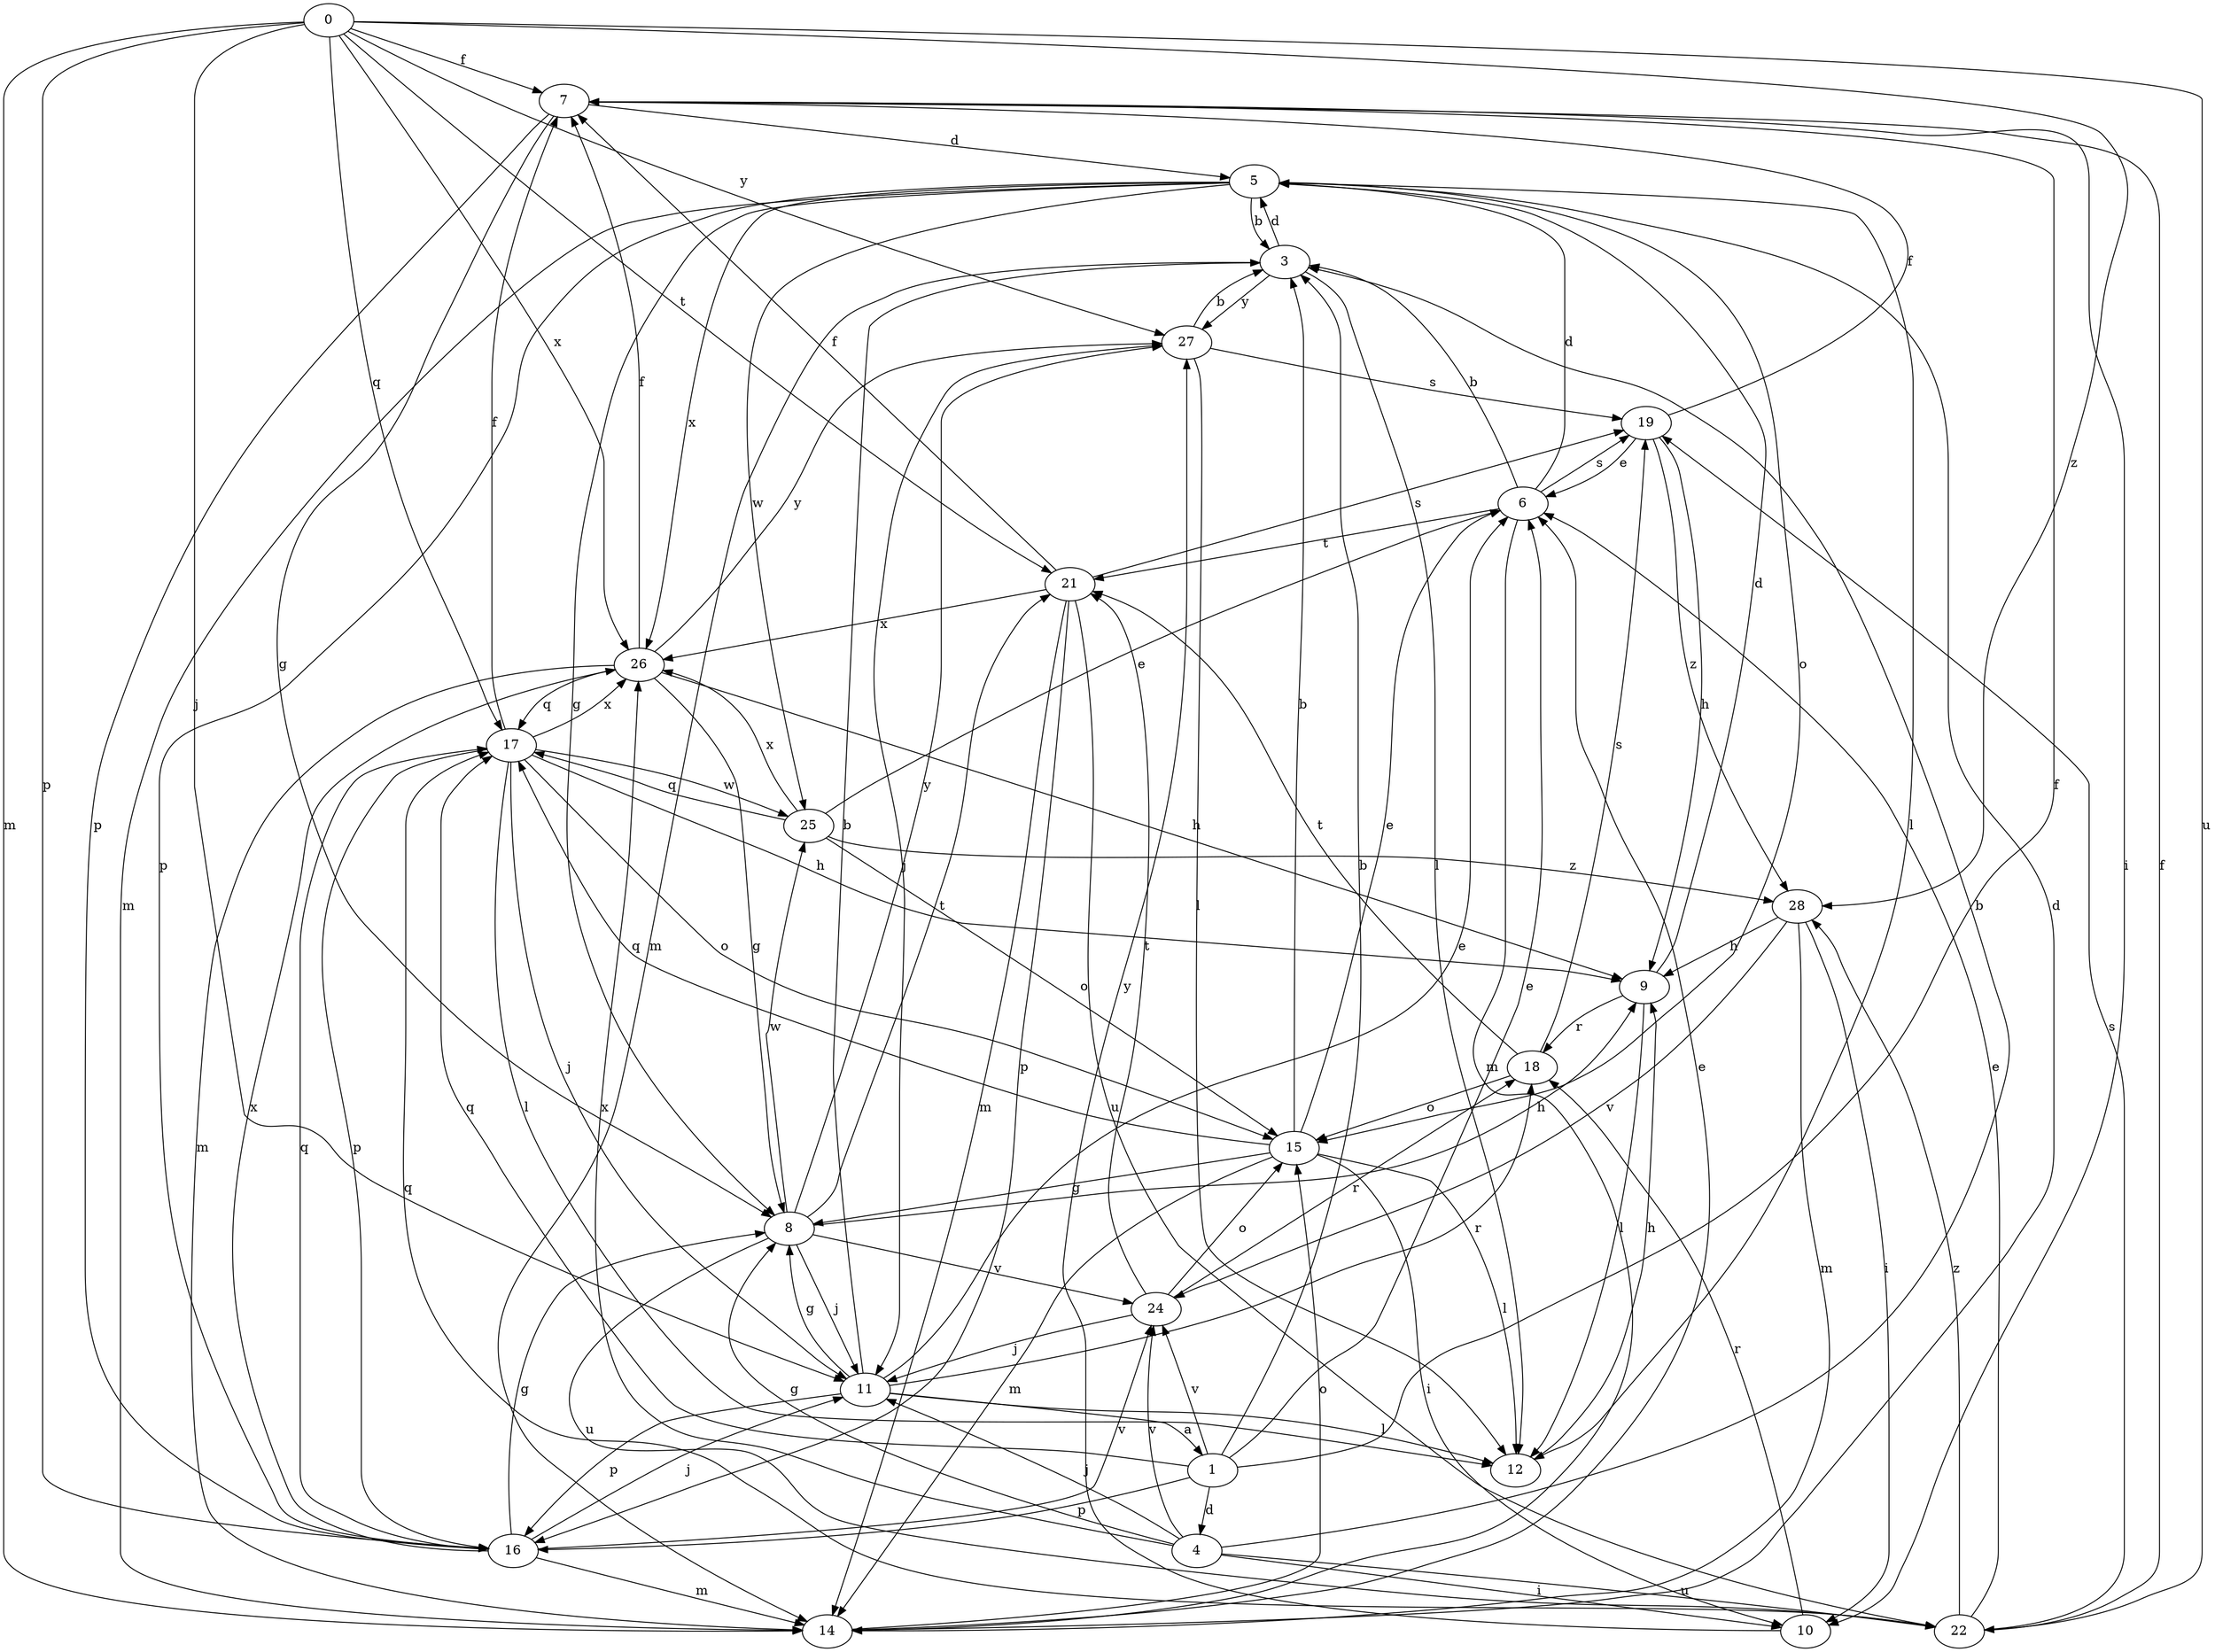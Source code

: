 strict digraph  {
0;
1;
3;
4;
5;
6;
7;
8;
9;
10;
11;
12;
14;
15;
16;
17;
18;
19;
21;
22;
24;
25;
26;
27;
28;
0 -> 7  [label=f];
0 -> 11  [label=j];
0 -> 14  [label=m];
0 -> 16  [label=p];
0 -> 17  [label=q];
0 -> 21  [label=t];
0 -> 22  [label=u];
0 -> 26  [label=x];
0 -> 27  [label=y];
0 -> 28  [label=z];
1 -> 3  [label=b];
1 -> 4  [label=d];
1 -> 6  [label=e];
1 -> 7  [label=f];
1 -> 16  [label=p];
1 -> 17  [label=q];
1 -> 24  [label=v];
3 -> 5  [label=d];
3 -> 12  [label=l];
3 -> 14  [label=m];
3 -> 27  [label=y];
4 -> 3  [label=b];
4 -> 8  [label=g];
4 -> 10  [label=i];
4 -> 11  [label=j];
4 -> 22  [label=u];
4 -> 24  [label=v];
4 -> 26  [label=x];
5 -> 3  [label=b];
5 -> 8  [label=g];
5 -> 12  [label=l];
5 -> 14  [label=m];
5 -> 15  [label=o];
5 -> 16  [label=p];
5 -> 25  [label=w];
5 -> 26  [label=x];
6 -> 3  [label=b];
6 -> 5  [label=d];
6 -> 14  [label=m];
6 -> 19  [label=s];
6 -> 21  [label=t];
7 -> 5  [label=d];
7 -> 8  [label=g];
7 -> 10  [label=i];
7 -> 16  [label=p];
8 -> 9  [label=h];
8 -> 11  [label=j];
8 -> 21  [label=t];
8 -> 22  [label=u];
8 -> 24  [label=v];
8 -> 25  [label=w];
8 -> 27  [label=y];
9 -> 5  [label=d];
9 -> 12  [label=l];
9 -> 18  [label=r];
10 -> 18  [label=r];
10 -> 27  [label=y];
11 -> 1  [label=a];
11 -> 3  [label=b];
11 -> 6  [label=e];
11 -> 8  [label=g];
11 -> 12  [label=l];
11 -> 16  [label=p];
11 -> 18  [label=r];
12 -> 9  [label=h];
14 -> 5  [label=d];
14 -> 6  [label=e];
14 -> 15  [label=o];
15 -> 3  [label=b];
15 -> 6  [label=e];
15 -> 8  [label=g];
15 -> 10  [label=i];
15 -> 12  [label=l];
15 -> 14  [label=m];
15 -> 17  [label=q];
16 -> 8  [label=g];
16 -> 11  [label=j];
16 -> 14  [label=m];
16 -> 17  [label=q];
16 -> 24  [label=v];
16 -> 26  [label=x];
17 -> 7  [label=f];
17 -> 9  [label=h];
17 -> 11  [label=j];
17 -> 12  [label=l];
17 -> 15  [label=o];
17 -> 16  [label=p];
17 -> 25  [label=w];
17 -> 26  [label=x];
18 -> 15  [label=o];
18 -> 19  [label=s];
18 -> 21  [label=t];
19 -> 6  [label=e];
19 -> 7  [label=f];
19 -> 9  [label=h];
19 -> 28  [label=z];
21 -> 7  [label=f];
21 -> 14  [label=m];
21 -> 16  [label=p];
21 -> 19  [label=s];
21 -> 22  [label=u];
21 -> 26  [label=x];
22 -> 6  [label=e];
22 -> 7  [label=f];
22 -> 17  [label=q];
22 -> 19  [label=s];
22 -> 28  [label=z];
24 -> 11  [label=j];
24 -> 15  [label=o];
24 -> 18  [label=r];
24 -> 21  [label=t];
25 -> 6  [label=e];
25 -> 15  [label=o];
25 -> 17  [label=q];
25 -> 26  [label=x];
25 -> 28  [label=z];
26 -> 7  [label=f];
26 -> 8  [label=g];
26 -> 9  [label=h];
26 -> 14  [label=m];
26 -> 17  [label=q];
26 -> 27  [label=y];
27 -> 3  [label=b];
27 -> 11  [label=j];
27 -> 12  [label=l];
27 -> 19  [label=s];
28 -> 9  [label=h];
28 -> 10  [label=i];
28 -> 14  [label=m];
28 -> 24  [label=v];
}
